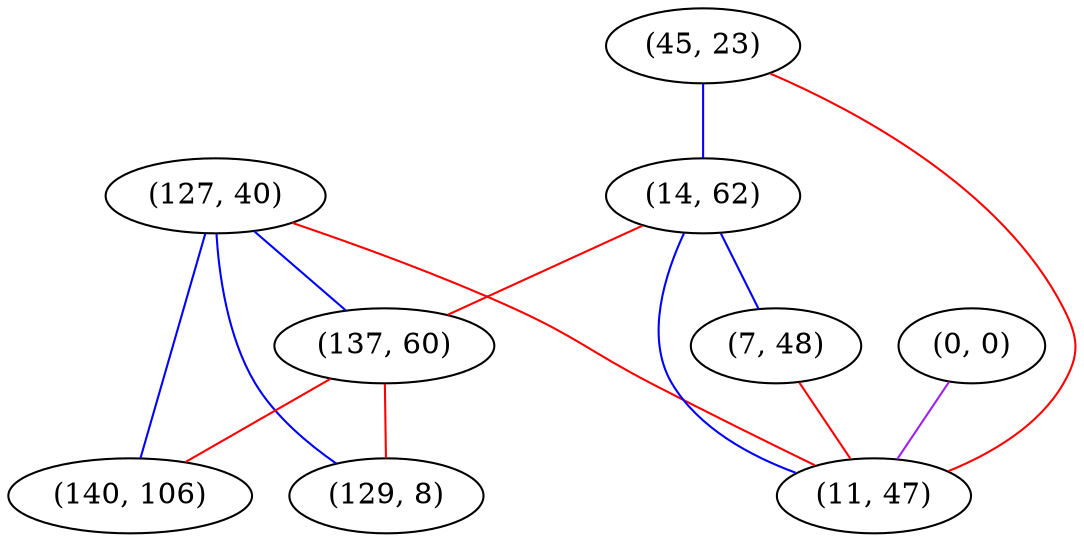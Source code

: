 graph "" {
"(45, 23)";
"(127, 40)";
"(14, 62)";
"(137, 60)";
"(129, 8)";
"(0, 0)";
"(7, 48)";
"(140, 106)";
"(11, 47)";
"(45, 23)" -- "(11, 47)"  [color=red, key=0, weight=1];
"(45, 23)" -- "(14, 62)"  [color=blue, key=0, weight=3];
"(127, 40)" -- "(11, 47)"  [color=red, key=0, weight=1];
"(127, 40)" -- "(129, 8)"  [color=blue, key=0, weight=3];
"(127, 40)" -- "(137, 60)"  [color=blue, key=0, weight=3];
"(127, 40)" -- "(140, 106)"  [color=blue, key=0, weight=3];
"(14, 62)" -- "(11, 47)"  [color=blue, key=0, weight=3];
"(14, 62)" -- "(7, 48)"  [color=blue, key=0, weight=3];
"(14, 62)" -- "(137, 60)"  [color=red, key=0, weight=1];
"(137, 60)" -- "(140, 106)"  [color=red, key=0, weight=1];
"(137, 60)" -- "(129, 8)"  [color=red, key=0, weight=1];
"(0, 0)" -- "(11, 47)"  [color=purple, key=0, weight=4];
"(7, 48)" -- "(11, 47)"  [color=red, key=0, weight=1];
}
